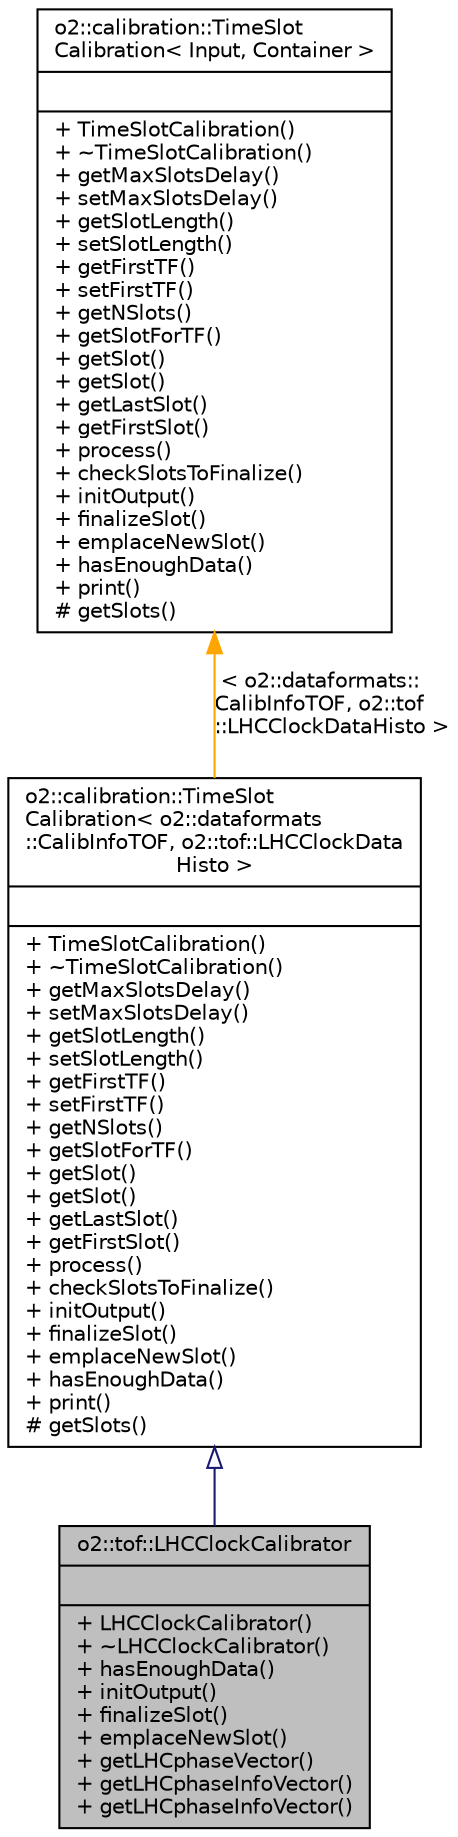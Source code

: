 digraph "o2::tof::LHCClockCalibrator"
{
 // INTERACTIVE_SVG=YES
  bgcolor="transparent";
  edge [fontname="Helvetica",fontsize="10",labelfontname="Helvetica",labelfontsize="10"];
  node [fontname="Helvetica",fontsize="10",shape=record];
  Node3 [label="{o2::tof::LHCClockCalibrator\n||+ LHCClockCalibrator()\l+ ~LHCClockCalibrator()\l+ hasEnoughData()\l+ initOutput()\l+ finalizeSlot()\l+ emplaceNewSlot()\l+ getLHCphaseVector()\l+ getLHCphaseInfoVector()\l+ getLHCphaseInfoVector()\l}",height=0.2,width=0.4,color="black", fillcolor="grey75", style="filled", fontcolor="black"];
  Node4 -> Node3 [dir="back",color="midnightblue",fontsize="10",style="solid",arrowtail="onormal",fontname="Helvetica"];
  Node4 [label="{o2::calibration::TimeSlot\lCalibration\< o2::dataformats\l::CalibInfoTOF, o2::tof::LHCClockData\lHisto \>\n||+ TimeSlotCalibration()\l+ ~TimeSlotCalibration()\l+ getMaxSlotsDelay()\l+ setMaxSlotsDelay()\l+ getSlotLength()\l+ setSlotLength()\l+ getFirstTF()\l+ setFirstTF()\l+ getNSlots()\l+ getSlotForTF()\l+ getSlot()\l+ getSlot()\l+ getLastSlot()\l+ getFirstSlot()\l+ process()\l+ checkSlotsToFinalize()\l+ initOutput()\l+ finalizeSlot()\l+ emplaceNewSlot()\l+ hasEnoughData()\l+ print()\l# getSlots()\l}",height=0.2,width=0.4,color="black",URL="$d7/d9d/classo2_1_1calibration_1_1TimeSlotCalibration.html"];
  Node5 -> Node4 [dir="back",color="orange",fontsize="10",style="solid",label=" \< o2::dataformats::\lCalibInfoTOF, o2::tof\l::LHCClockDataHisto \>" ,fontname="Helvetica"];
  Node5 [label="{o2::calibration::TimeSlot\lCalibration\< Input, Container \>\n||+ TimeSlotCalibration()\l+ ~TimeSlotCalibration()\l+ getMaxSlotsDelay()\l+ setMaxSlotsDelay()\l+ getSlotLength()\l+ setSlotLength()\l+ getFirstTF()\l+ setFirstTF()\l+ getNSlots()\l+ getSlotForTF()\l+ getSlot()\l+ getSlot()\l+ getLastSlot()\l+ getFirstSlot()\l+ process()\l+ checkSlotsToFinalize()\l+ initOutput()\l+ finalizeSlot()\l+ emplaceNewSlot()\l+ hasEnoughData()\l+ print()\l# getSlots()\l}",height=0.2,width=0.4,color="black",URL="$d7/d9d/classo2_1_1calibration_1_1TimeSlotCalibration.html"];
}
